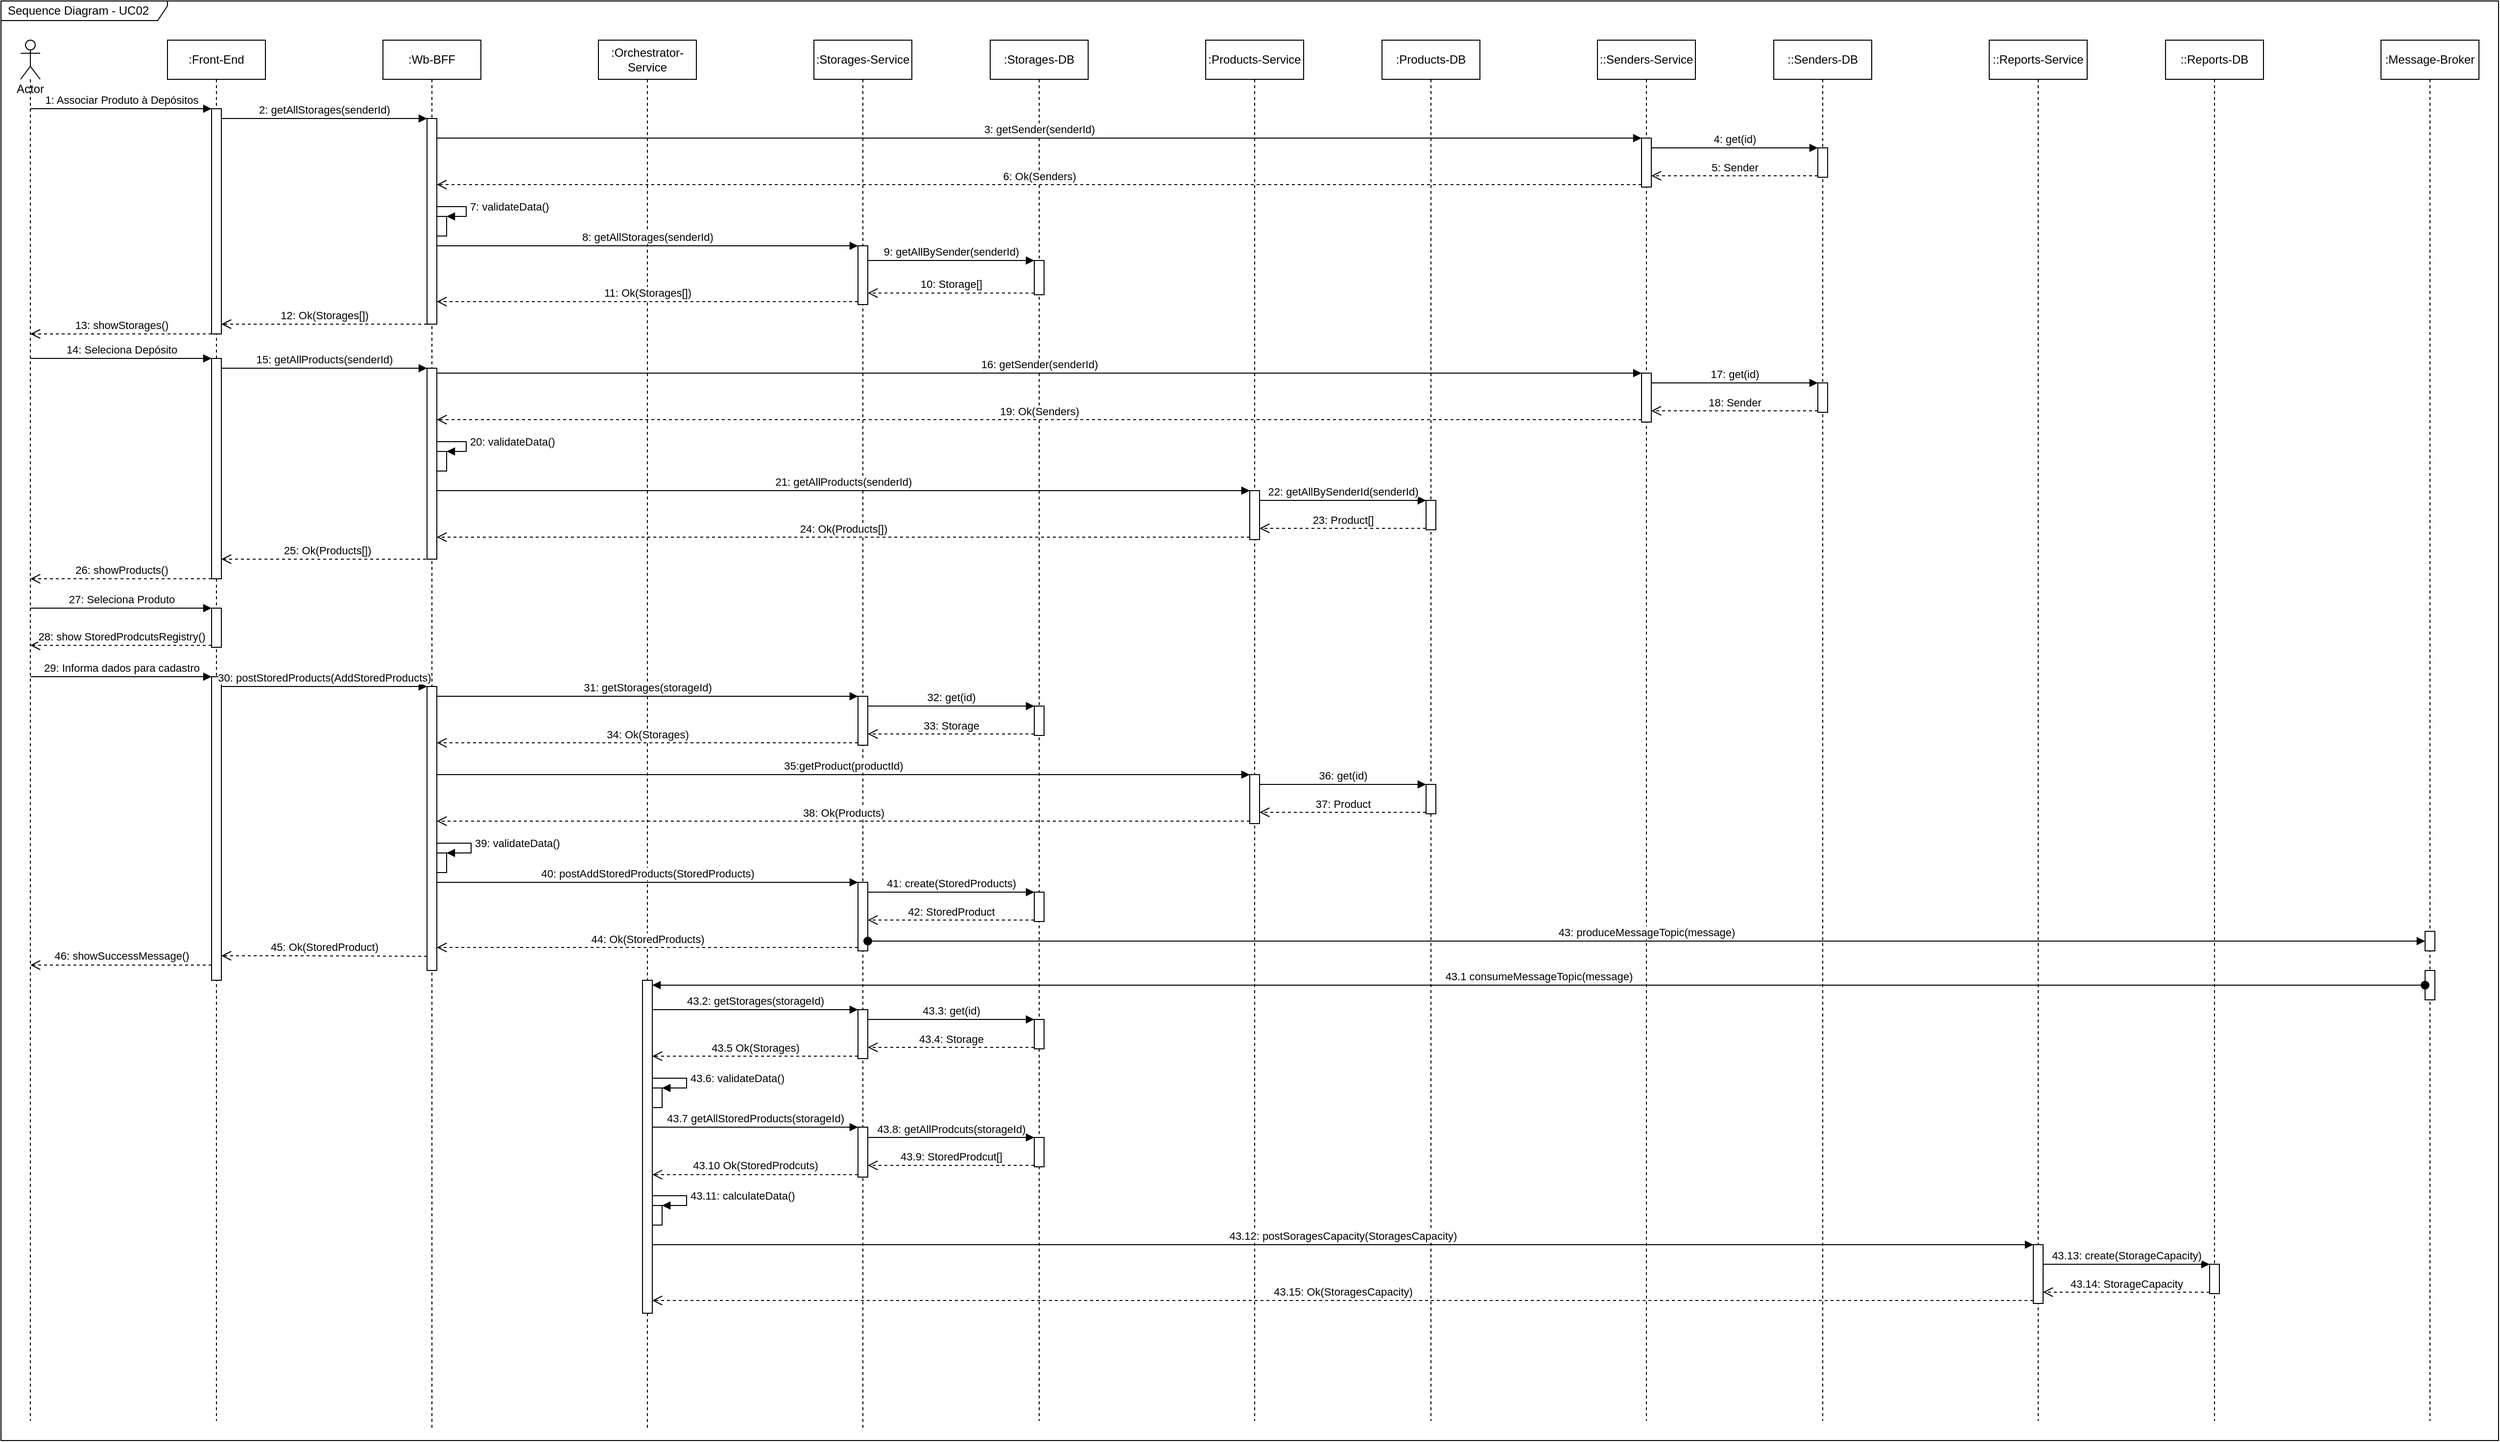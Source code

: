 <mxfile version="20.3.1" type="device"><diagram id="iDfnKRO2jhMT0rdx89vu" name="Página-1"><mxGraphModel dx="4260" dy="1797" grid="1" gridSize="10" guides="1" tooltips="1" connect="1" arrows="1" fold="1" page="1" pageScale="1" pageWidth="827" pageHeight="1169" math="0" shadow="0"><root><mxCell id="0"/><mxCell id="1" parent="0"/><mxCell id="whGoiBKKr8bRw4EiFz11-64" value="" style="group" vertex="1" connectable="0" parent="1"><mxGeometry x="30" width="2550" height="1470" as="geometry"/></mxCell><mxCell id="whGoiBKKr8bRw4EiFz11-63" value="Sequence Diagram - UC02" style="shape=umlFrame;whiteSpace=wrap;html=1;width=170;height=20;boundedLbl=1;verticalAlign=middle;align=left;spacingLeft=5;" vertex="1" parent="whGoiBKKr8bRw4EiFz11-64"><mxGeometry width="2550" height="1470" as="geometry"/></mxCell><mxCell id="Ocart5GuMonBPuhtLS_q-1" value="Actor" style="shape=umlLifeline;participant=umlActor;perimeter=lifelinePerimeter;whiteSpace=wrap;html=1;container=1;collapsible=0;recursiveResize=0;verticalAlign=top;spacingTop=36;outlineConnect=0;" parent="whGoiBKKr8bRw4EiFz11-64" vertex="1"><mxGeometry x="20" y="40" width="20" height="1410" as="geometry"/></mxCell><mxCell id="Ocart5GuMonBPuhtLS_q-2" value=":Front-End" style="shape=umlLifeline;perimeter=lifelinePerimeter;whiteSpace=wrap;html=1;container=1;collapsible=0;recursiveResize=0;outlineConnect=0;" parent="whGoiBKKr8bRw4EiFz11-64" vertex="1"><mxGeometry x="170" y="40" width="100" height="1410" as="geometry"/></mxCell><mxCell id="Phu9noX7aqFdony9GLVg-1" value="" style="html=1;points=[];perimeter=orthogonalPerimeter;" parent="Ocart5GuMonBPuhtLS_q-2" vertex="1"><mxGeometry x="45" y="70" width="10" height="230" as="geometry"/></mxCell><mxCell id="Phu9noX7aqFdony9GLVg-14" value="" style="html=1;points=[];perimeter=orthogonalPerimeter;" parent="Ocart5GuMonBPuhtLS_q-2" vertex="1"><mxGeometry x="45" y="325" width="10" height="225" as="geometry"/></mxCell><mxCell id="Phu9noX7aqFdony9GLVg-27" value="" style="html=1;points=[];perimeter=orthogonalPerimeter;" parent="Ocart5GuMonBPuhtLS_q-2" vertex="1"><mxGeometry x="45" y="580" width="10" height="40" as="geometry"/></mxCell><mxCell id="kVaAToz9wd3SPX90I8GN-29" value="" style="html=1;points=[];perimeter=orthogonalPerimeter;" parent="Ocart5GuMonBPuhtLS_q-2" vertex="1"><mxGeometry x="45" y="650" width="10" height="310" as="geometry"/></mxCell><mxCell id="Ocart5GuMonBPuhtLS_q-3" value=":Wb-BFF" style="shape=umlLifeline;perimeter=lifelinePerimeter;whiteSpace=wrap;html=1;container=1;collapsible=0;recursiveResize=0;outlineConnect=0;" parent="whGoiBKKr8bRw4EiFz11-64" vertex="1"><mxGeometry x="390" y="40" width="100" height="1420" as="geometry"/></mxCell><mxCell id="Phu9noX7aqFdony9GLVg-4" value="" style="html=1;points=[];perimeter=orthogonalPerimeter;" parent="Ocart5GuMonBPuhtLS_q-3" vertex="1"><mxGeometry x="45" y="80" width="10" height="210" as="geometry"/></mxCell><mxCell id="Phu9noX7aqFdony9GLVg-21" value="" style="html=1;points=[];perimeter=orthogonalPerimeter;" parent="Ocart5GuMonBPuhtLS_q-3" vertex="1"><mxGeometry x="45" y="335" width="10" height="195" as="geometry"/></mxCell><mxCell id="kVaAToz9wd3SPX90I8GN-2" value="" style="html=1;points=[];perimeter=orthogonalPerimeter;" parent="Ocart5GuMonBPuhtLS_q-3" vertex="1"><mxGeometry x="55" y="180" width="10" height="20" as="geometry"/></mxCell><mxCell id="kVaAToz9wd3SPX90I8GN-3" value="7: validateData()" style="edgeStyle=orthogonalEdgeStyle;html=1;align=left;spacingLeft=2;endArrow=block;rounded=0;entryX=1;entryY=0;" parent="Ocart5GuMonBPuhtLS_q-3" target="kVaAToz9wd3SPX90I8GN-2" edge="1"><mxGeometry relative="1" as="geometry"><mxPoint x="55" y="170" as="sourcePoint"/><Array as="points"><mxPoint x="85" y="170"/></Array></mxGeometry></mxCell><mxCell id="kVaAToz9wd3SPX90I8GN-16" value="" style="html=1;points=[];perimeter=orthogonalPerimeter;" parent="Ocart5GuMonBPuhtLS_q-3" vertex="1"><mxGeometry x="55" y="420" width="10" height="20" as="geometry"/></mxCell><mxCell id="kVaAToz9wd3SPX90I8GN-17" value="20: validateData()" style="edgeStyle=orthogonalEdgeStyle;html=1;align=left;spacingLeft=2;endArrow=block;rounded=0;entryX=1;entryY=0;" parent="Ocart5GuMonBPuhtLS_q-3" target="kVaAToz9wd3SPX90I8GN-16" edge="1"><mxGeometry relative="1" as="geometry"><mxPoint x="55" y="410" as="sourcePoint"/><Array as="points"><mxPoint x="85" y="410"/></Array></mxGeometry></mxCell><mxCell id="whGoiBKKr8bRw4EiFz11-1" value="" style="html=1;points=[];perimeter=orthogonalPerimeter;" vertex="1" parent="Ocart5GuMonBPuhtLS_q-3"><mxGeometry x="45" y="660" width="10" height="290" as="geometry"/></mxCell><mxCell id="whGoiBKKr8bRw4EiFz11-18" value="" style="html=1;points=[];perimeter=orthogonalPerimeter;" vertex="1" parent="Ocart5GuMonBPuhtLS_q-3"><mxGeometry x="55" y="830" width="10" height="20" as="geometry"/></mxCell><mxCell id="whGoiBKKr8bRw4EiFz11-19" value="39: validateData()" style="edgeStyle=orthogonalEdgeStyle;html=1;align=left;spacingLeft=2;endArrow=block;rounded=0;entryX=1;entryY=0;" edge="1" target="whGoiBKKr8bRw4EiFz11-18" parent="Ocart5GuMonBPuhtLS_q-3" source="whGoiBKKr8bRw4EiFz11-1"><mxGeometry relative="1" as="geometry"><mxPoint x="60" y="810" as="sourcePoint"/><Array as="points"><mxPoint x="90" y="820"/><mxPoint x="90" y="830"/></Array></mxGeometry></mxCell><mxCell id="Ocart5GuMonBPuhtLS_q-4" value=":Message-Broker" style="shape=umlLifeline;perimeter=lifelinePerimeter;whiteSpace=wrap;html=1;container=1;collapsible=0;recursiveResize=0;outlineConnect=0;" parent="whGoiBKKr8bRw4EiFz11-64" vertex="1"><mxGeometry x="2430" y="40" width="100" height="1410" as="geometry"/></mxCell><mxCell id="whGoiBKKr8bRw4EiFz11-26" value="" style="html=1;points=[];perimeter=orthogonalPerimeter;" vertex="1" parent="Ocart5GuMonBPuhtLS_q-4"><mxGeometry x="45" y="910" width="10" height="20" as="geometry"/></mxCell><mxCell id="whGoiBKKr8bRw4EiFz11-32" value="" style="html=1;points=[];perimeter=orthogonalPerimeter;" vertex="1" parent="Ocart5GuMonBPuhtLS_q-4"><mxGeometry x="45" y="950" width="10" height="30" as="geometry"/></mxCell><mxCell id="Ocart5GuMonBPuhtLS_q-5" value=":Orchestrator-Service" style="shape=umlLifeline;perimeter=lifelinePerimeter;whiteSpace=wrap;html=1;container=1;collapsible=0;recursiveResize=0;outlineConnect=0;" parent="whGoiBKKr8bRw4EiFz11-64" vertex="1"><mxGeometry x="610" y="40" width="100" height="1420" as="geometry"/></mxCell><mxCell id="whGoiBKKr8bRw4EiFz11-33" value="" style="html=1;points=[];perimeter=orthogonalPerimeter;" vertex="1" parent="Ocart5GuMonBPuhtLS_q-5"><mxGeometry x="45" y="960" width="10" height="340" as="geometry"/></mxCell><mxCell id="whGoiBKKr8bRw4EiFz11-49" value="" style="html=1;points=[];perimeter=orthogonalPerimeter;" vertex="1" parent="Ocart5GuMonBPuhtLS_q-5"><mxGeometry x="55" y="1070" width="10" height="20" as="geometry"/></mxCell><mxCell id="whGoiBKKr8bRw4EiFz11-50" value="43.6: validateData()" style="edgeStyle=orthogonalEdgeStyle;html=1;align=left;spacingLeft=2;endArrow=block;rounded=0;entryX=1;entryY=0;" edge="1" target="whGoiBKKr8bRw4EiFz11-49" parent="Ocart5GuMonBPuhtLS_q-5" source="whGoiBKKr8bRw4EiFz11-33"><mxGeometry relative="1" as="geometry"><mxPoint x="60" y="1080" as="sourcePoint"/><Array as="points"><mxPoint x="90" y="1060"/><mxPoint x="90" y="1070"/></Array></mxGeometry></mxCell><mxCell id="whGoiBKKr8bRw4EiFz11-52" value="" style="html=1;points=[];perimeter=orthogonalPerimeter;" vertex="1" parent="Ocart5GuMonBPuhtLS_q-5"><mxGeometry x="55" y="1190" width="10" height="20" as="geometry"/></mxCell><mxCell id="whGoiBKKr8bRw4EiFz11-53" value="43.11: calculateData()" style="edgeStyle=orthogonalEdgeStyle;html=1;align=left;spacingLeft=2;endArrow=block;rounded=0;entryX=1;entryY=0;" edge="1" target="whGoiBKKr8bRw4EiFz11-52" parent="Ocart5GuMonBPuhtLS_q-5" source="whGoiBKKr8bRw4EiFz11-33"><mxGeometry relative="1" as="geometry"><mxPoint x="60" y="1200" as="sourcePoint"/><Array as="points"><mxPoint x="90" y="1180"/><mxPoint x="90" y="1190"/></Array></mxGeometry></mxCell><mxCell id="Ocart5GuMonBPuhtLS_q-6" value=":Storages-Service" style="shape=umlLifeline;perimeter=lifelinePerimeter;whiteSpace=wrap;html=1;container=1;collapsible=0;recursiveResize=0;outlineConnect=0;" parent="whGoiBKKr8bRw4EiFz11-64" vertex="1"><mxGeometry x="830" y="40" width="100" height="1420" as="geometry"/></mxCell><mxCell id="kVaAToz9wd3SPX90I8GN-4" value="" style="html=1;points=[];perimeter=orthogonalPerimeter;" parent="Ocart5GuMonBPuhtLS_q-6" vertex="1"><mxGeometry x="45" y="210" width="10" height="60" as="geometry"/></mxCell><mxCell id="whGoiBKKr8bRw4EiFz11-7" value="" style="html=1;points=[];perimeter=orthogonalPerimeter;" vertex="1" parent="Ocart5GuMonBPuhtLS_q-6"><mxGeometry x="45" y="670" width="10" height="50" as="geometry"/></mxCell><mxCell id="whGoiBKKr8bRw4EiFz11-20" value="" style="html=1;points=[];perimeter=orthogonalPerimeter;" vertex="1" parent="Ocart5GuMonBPuhtLS_q-6"><mxGeometry x="45" y="860" width="10" height="70" as="geometry"/></mxCell><mxCell id="whGoiBKKr8bRw4EiFz11-36" value="" style="html=1;points=[];perimeter=orthogonalPerimeter;" vertex="1" parent="Ocart5GuMonBPuhtLS_q-6"><mxGeometry x="45" y="990" width="10" height="50" as="geometry"/></mxCell><mxCell id="whGoiBKKr8bRw4EiFz11-39" value="" style="html=1;points=[];perimeter=orthogonalPerimeter;" vertex="1" parent="Ocart5GuMonBPuhtLS_q-6"><mxGeometry x="45" y="1110" width="10" height="51" as="geometry"/></mxCell><mxCell id="Ocart5GuMonBPuhtLS_q-7" value=":Storages-DB" style="shape=umlLifeline;perimeter=lifelinePerimeter;whiteSpace=wrap;html=1;container=1;collapsible=0;recursiveResize=0;outlineConnect=0;" parent="whGoiBKKr8bRw4EiFz11-64" vertex="1"><mxGeometry x="1010" y="40" width="100" height="1410" as="geometry"/></mxCell><mxCell id="kVaAToz9wd3SPX90I8GN-8" value="" style="html=1;points=[];perimeter=orthogonalPerimeter;" parent="Ocart5GuMonBPuhtLS_q-7" vertex="1"><mxGeometry x="45" y="225" width="10" height="35" as="geometry"/></mxCell><mxCell id="whGoiBKKr8bRw4EiFz11-4" value="" style="html=1;points=[];perimeter=orthogonalPerimeter;" vertex="1" parent="Ocart5GuMonBPuhtLS_q-7"><mxGeometry x="45" y="680" width="10" height="30" as="geometry"/></mxCell><mxCell id="whGoiBKKr8bRw4EiFz11-23" value="" style="html=1;points=[];perimeter=orthogonalPerimeter;" vertex="1" parent="Ocart5GuMonBPuhtLS_q-7"><mxGeometry x="45" y="870" width="10" height="30" as="geometry"/></mxCell><mxCell id="whGoiBKKr8bRw4EiFz11-42" value="" style="html=1;points=[];perimeter=orthogonalPerimeter;" vertex="1" parent="Ocart5GuMonBPuhtLS_q-7"><mxGeometry x="45" y="1000" width="10" height="30" as="geometry"/></mxCell><mxCell id="whGoiBKKr8bRw4EiFz11-45" value="" style="html=1;points=[];perimeter=orthogonalPerimeter;" vertex="1" parent="Ocart5GuMonBPuhtLS_q-7"><mxGeometry x="45" y="1120.5" width="10" height="30" as="geometry"/></mxCell><mxCell id="Ocart5GuMonBPuhtLS_q-8" value=":Products-Service" style="shape=umlLifeline;perimeter=lifelinePerimeter;whiteSpace=wrap;html=1;container=1;collapsible=0;recursiveResize=0;outlineConnect=0;" parent="whGoiBKKr8bRw4EiFz11-64" vertex="1"><mxGeometry x="1230" y="40" width="100" height="1410" as="geometry"/></mxCell><mxCell id="kVaAToz9wd3SPX90I8GN-20" value="" style="html=1;points=[];perimeter=orthogonalPerimeter;" parent="Ocart5GuMonBPuhtLS_q-8" vertex="1"><mxGeometry x="45" y="460" width="10" height="50" as="geometry"/></mxCell><mxCell id="whGoiBKKr8bRw4EiFz11-11" value="" style="html=1;points=[];perimeter=orthogonalPerimeter;" vertex="1" parent="Ocart5GuMonBPuhtLS_q-8"><mxGeometry x="45" y="750" width="10" height="50" as="geometry"/></mxCell><mxCell id="Ocart5GuMonBPuhtLS_q-9" value=":Products-DB" style="shape=umlLifeline;perimeter=lifelinePerimeter;whiteSpace=wrap;html=1;container=1;collapsible=0;recursiveResize=0;outlineConnect=0;" parent="whGoiBKKr8bRw4EiFz11-64" vertex="1"><mxGeometry x="1410" y="40" width="100" height="1410" as="geometry"/></mxCell><mxCell id="kVaAToz9wd3SPX90I8GN-23" value="" style="html=1;points=[];perimeter=orthogonalPerimeter;" parent="Ocart5GuMonBPuhtLS_q-9" vertex="1"><mxGeometry x="45" y="470" width="10" height="30" as="geometry"/></mxCell><mxCell id="whGoiBKKr8bRw4EiFz11-15" value="" style="html=1;points=[];perimeter=orthogonalPerimeter;" vertex="1" parent="Ocart5GuMonBPuhtLS_q-9"><mxGeometry x="45" y="760" width="10" height="30" as="geometry"/></mxCell><mxCell id="Ocart5GuMonBPuhtLS_q-10" value="::Senders-Service" style="shape=umlLifeline;perimeter=lifelinePerimeter;whiteSpace=wrap;html=1;container=1;collapsible=0;recursiveResize=0;outlineConnect=0;" parent="whGoiBKKr8bRw4EiFz11-64" vertex="1"><mxGeometry x="1630" y="40" width="100" height="1410" as="geometry"/></mxCell><mxCell id="Phu9noX7aqFdony9GLVg-8" value="" style="html=1;points=[];perimeter=orthogonalPerimeter;" parent="Ocart5GuMonBPuhtLS_q-10" vertex="1"><mxGeometry x="45" y="100" width="10" height="50" as="geometry"/></mxCell><mxCell id="Phu9noX7aqFdony9GLVg-18" value="" style="html=1;points=[];perimeter=orthogonalPerimeter;" parent="Ocart5GuMonBPuhtLS_q-10" vertex="1"><mxGeometry x="45" y="340" width="10" height="50" as="geometry"/></mxCell><mxCell id="Ocart5GuMonBPuhtLS_q-11" value="::Senders-DB" style="shape=umlLifeline;perimeter=lifelinePerimeter;whiteSpace=wrap;html=1;container=1;collapsible=0;recursiveResize=0;outlineConnect=0;" parent="whGoiBKKr8bRw4EiFz11-64" vertex="1"><mxGeometry x="1810" y="40" width="100" height="1410" as="geometry"/></mxCell><mxCell id="Phu9noX7aqFdony9GLVg-11" value="" style="html=1;points=[];perimeter=orthogonalPerimeter;" parent="Ocart5GuMonBPuhtLS_q-11" vertex="1"><mxGeometry x="45" y="110" width="10" height="30" as="geometry"/></mxCell><mxCell id="Phu9noX7aqFdony9GLVg-24" value="" style="html=1;points=[];perimeter=orthogonalPerimeter;" parent="Ocart5GuMonBPuhtLS_q-11" vertex="1"><mxGeometry x="45" y="350" width="10" height="30" as="geometry"/></mxCell><mxCell id="Ocart5GuMonBPuhtLS_q-12" value="::Reports-Service" style="shape=umlLifeline;perimeter=lifelinePerimeter;whiteSpace=wrap;html=1;container=1;collapsible=0;recursiveResize=0;outlineConnect=0;" parent="whGoiBKKr8bRw4EiFz11-64" vertex="1"><mxGeometry x="2030" y="40" width="100" height="1410" as="geometry"/></mxCell><mxCell id="whGoiBKKr8bRw4EiFz11-54" value="" style="html=1;points=[];perimeter=orthogonalPerimeter;" vertex="1" parent="Ocart5GuMonBPuhtLS_q-12"><mxGeometry x="45" y="1230" width="10" height="60" as="geometry"/></mxCell><mxCell id="Ocart5GuMonBPuhtLS_q-13" value="::Reports-DB" style="shape=umlLifeline;perimeter=lifelinePerimeter;whiteSpace=wrap;html=1;container=1;collapsible=0;recursiveResize=0;outlineConnect=0;" parent="whGoiBKKr8bRw4EiFz11-64" vertex="1"><mxGeometry x="2210" y="40" width="100" height="1410" as="geometry"/></mxCell><mxCell id="whGoiBKKr8bRw4EiFz11-58" value="" style="html=1;points=[];perimeter=orthogonalPerimeter;" vertex="1" parent="Ocart5GuMonBPuhtLS_q-13"><mxGeometry x="45" y="1250" width="10" height="30" as="geometry"/></mxCell><mxCell id="Phu9noX7aqFdony9GLVg-3" value="13: showStorages()" style="html=1;verticalAlign=bottom;endArrow=open;dashed=1;endSize=8;rounded=0;" parent="whGoiBKKr8bRw4EiFz11-64" source="Phu9noX7aqFdony9GLVg-1" target="Ocart5GuMonBPuhtLS_q-1" edge="1"><mxGeometry relative="1" as="geometry"><mxPoint x="145" y="176" as="targetPoint"/><Array as="points"><mxPoint x="120" y="340"/></Array></mxGeometry></mxCell><mxCell id="Phu9noX7aqFdony9GLVg-2" value="1: Associar Produto à Depósitos" style="html=1;verticalAlign=bottom;endArrow=block;entryX=0;entryY=0;rounded=0;" parent="whGoiBKKr8bRw4EiFz11-64" source="Ocart5GuMonBPuhtLS_q-1" target="Phu9noX7aqFdony9GLVg-1" edge="1"><mxGeometry relative="1" as="geometry"><mxPoint x="145" y="100" as="sourcePoint"/></mxGeometry></mxCell><mxCell id="Phu9noX7aqFdony9GLVg-5" value="2: getAllStorages(senderId)" style="html=1;verticalAlign=bottom;endArrow=block;entryX=0;entryY=0;rounded=0;" parent="whGoiBKKr8bRw4EiFz11-64" source="Phu9noX7aqFdony9GLVg-1" target="Phu9noX7aqFdony9GLVg-4" edge="1"><mxGeometry relative="1" as="geometry"><mxPoint x="365" y="120" as="sourcePoint"/></mxGeometry></mxCell><mxCell id="Phu9noX7aqFdony9GLVg-9" value="3: getSender(senderId)" style="html=1;verticalAlign=bottom;endArrow=block;entryX=0;entryY=0;rounded=0;" parent="whGoiBKKr8bRw4EiFz11-64" source="Phu9noX7aqFdony9GLVg-4" target="Phu9noX7aqFdony9GLVg-8" edge="1"><mxGeometry relative="1" as="geometry"><mxPoint x="805" y="130" as="sourcePoint"/></mxGeometry></mxCell><mxCell id="Phu9noX7aqFdony9GLVg-12" value="4: get(id)" style="html=1;verticalAlign=bottom;endArrow=block;entryX=0;entryY=0;rounded=0;" parent="whGoiBKKr8bRw4EiFz11-64" source="Phu9noX7aqFdony9GLVg-8" target="Phu9noX7aqFdony9GLVg-11" edge="1"><mxGeometry relative="1" as="geometry"><mxPoint x="985" y="140" as="sourcePoint"/></mxGeometry></mxCell><mxCell id="Phu9noX7aqFdony9GLVg-13" value="5: Sender" style="html=1;verticalAlign=bottom;endArrow=open;dashed=1;endSize=8;exitX=0;exitY=0.95;rounded=0;" parent="whGoiBKKr8bRw4EiFz11-64" source="Phu9noX7aqFdony9GLVg-11" target="Phu9noX7aqFdony9GLVg-8" edge="1"><mxGeometry relative="1" as="geometry"><mxPoint x="985" y="216" as="targetPoint"/></mxGeometry></mxCell><mxCell id="Phu9noX7aqFdony9GLVg-10" value="6: Ok(Senders)" style="html=1;verticalAlign=bottom;endArrow=open;dashed=1;endSize=8;exitX=0;exitY=0.95;rounded=0;" parent="whGoiBKKr8bRw4EiFz11-64" source="Phu9noX7aqFdony9GLVg-8" target="Phu9noX7aqFdony9GLVg-4" edge="1"><mxGeometry relative="1" as="geometry"><mxPoint x="805" y="206" as="targetPoint"/></mxGeometry></mxCell><mxCell id="Phu9noX7aqFdony9GLVg-15" value="14: Seleciona Depósito" style="html=1;verticalAlign=bottom;endArrow=block;entryX=0;entryY=0;rounded=0;" parent="whGoiBKKr8bRw4EiFz11-64" source="Ocart5GuMonBPuhtLS_q-1" target="Phu9noX7aqFdony9GLVg-14" edge="1"><mxGeometry relative="1" as="geometry"><mxPoint x="145" y="220" as="sourcePoint"/></mxGeometry></mxCell><mxCell id="Phu9noX7aqFdony9GLVg-16" value="26: showProducts()" style="html=1;verticalAlign=bottom;endArrow=open;dashed=1;endSize=8;rounded=0;" parent="whGoiBKKr8bRw4EiFz11-64" source="Phu9noX7aqFdony9GLVg-14" target="Ocart5GuMonBPuhtLS_q-1" edge="1"><mxGeometry relative="1" as="geometry"><mxPoint x="145" y="296" as="targetPoint"/><Array as="points"><mxPoint x="160" y="590"/></Array></mxGeometry></mxCell><mxCell id="Phu9noX7aqFdony9GLVg-19" value="16: getSender(senderId)" style="html=1;verticalAlign=bottom;endArrow=block;entryX=0;entryY=0;rounded=0;" parent="whGoiBKKr8bRw4EiFz11-64" source="Phu9noX7aqFdony9GLVg-21" target="Phu9noX7aqFdony9GLVg-18" edge="1"><mxGeometry relative="1" as="geometry"><mxPoint x="510" y="110" as="sourcePoint"/></mxGeometry></mxCell><mxCell id="Phu9noX7aqFdony9GLVg-20" value="19: Ok(Senders)" style="html=1;verticalAlign=bottom;endArrow=open;dashed=1;endSize=8;exitX=0;exitY=0.95;rounded=0;" parent="whGoiBKKr8bRw4EiFz11-64" source="Phu9noX7aqFdony9GLVg-18" target="Phu9noX7aqFdony9GLVg-21" edge="1"><mxGeometry relative="1" as="geometry"><mxPoint x="460" y="288" as="targetPoint"/></mxGeometry></mxCell><mxCell id="Phu9noX7aqFdony9GLVg-22" value="15: getAllProducts(senderId)" style="html=1;verticalAlign=bottom;endArrow=block;entryX=0;entryY=0;rounded=0;" parent="whGoiBKKr8bRw4EiFz11-64" source="Phu9noX7aqFdony9GLVg-14" target="Phu9noX7aqFdony9GLVg-21" edge="1"><mxGeometry relative="1" as="geometry"><mxPoint x="365" y="225" as="sourcePoint"/></mxGeometry></mxCell><mxCell id="Phu9noX7aqFdony9GLVg-25" value="17: get(id)" style="html=1;verticalAlign=bottom;endArrow=block;entryX=0;entryY=0;rounded=0;" parent="whGoiBKKr8bRw4EiFz11-64" source="Phu9noX7aqFdony9GLVg-18" target="Phu9noX7aqFdony9GLVg-24" edge="1"><mxGeometry relative="1" as="geometry"><mxPoint x="1385" y="250" as="sourcePoint"/></mxGeometry></mxCell><mxCell id="Phu9noX7aqFdony9GLVg-26" value="18: Sender" style="html=1;verticalAlign=bottom;endArrow=open;dashed=1;endSize=8;exitX=0;exitY=0.95;rounded=0;" parent="whGoiBKKr8bRw4EiFz11-64" source="Phu9noX7aqFdony9GLVg-24" target="Phu9noX7aqFdony9GLVg-18" edge="1"><mxGeometry relative="1" as="geometry"><mxPoint x="1385" y="326" as="targetPoint"/></mxGeometry></mxCell><mxCell id="Phu9noX7aqFdony9GLVg-23" value="25: Ok(Products[])" style="html=1;verticalAlign=bottom;endArrow=open;dashed=1;endSize=8;rounded=0;" parent="whGoiBKKr8bRw4EiFz11-64" target="Phu9noX7aqFdony9GLVg-14" edge="1"><mxGeometry relative="1" as="geometry"><mxPoint x="365" y="301" as="targetPoint"/><mxPoint x="440" y="570" as="sourcePoint"/><Array as="points"><mxPoint x="360" y="570"/></Array></mxGeometry></mxCell><mxCell id="Phu9noX7aqFdony9GLVg-29" value="28: show StoredProdcutsRegistry()" style="html=1;verticalAlign=bottom;endArrow=open;dashed=1;endSize=8;exitX=0;exitY=0.95;rounded=0;" parent="whGoiBKKr8bRw4EiFz11-64" source="Phu9noX7aqFdony9GLVg-27" target="Ocart5GuMonBPuhtLS_q-1" edge="1"><mxGeometry relative="1" as="geometry"><mxPoint x="145" y="406" as="targetPoint"/></mxGeometry></mxCell><mxCell id="Phu9noX7aqFdony9GLVg-28" value="27: Seleciona Produto" style="html=1;verticalAlign=bottom;endArrow=block;entryX=0;entryY=0;rounded=0;" parent="whGoiBKKr8bRw4EiFz11-64" source="Ocart5GuMonBPuhtLS_q-1" target="Phu9noX7aqFdony9GLVg-27" edge="1"><mxGeometry relative="1" as="geometry"><mxPoint x="145" y="330" as="sourcePoint"/></mxGeometry></mxCell><mxCell id="kVaAToz9wd3SPX90I8GN-5" value="8: getAllStorages(senderId)" style="html=1;verticalAlign=bottom;endArrow=block;entryX=0;entryY=0;rounded=0;" parent="whGoiBKKr8bRw4EiFz11-64" target="kVaAToz9wd3SPX90I8GN-4" edge="1"><mxGeometry relative="1" as="geometry"><mxPoint x="445" y="250.0" as="sourcePoint"/></mxGeometry></mxCell><mxCell id="kVaAToz9wd3SPX90I8GN-6" value="11: Ok(Storages[])" style="html=1;verticalAlign=bottom;endArrow=open;dashed=1;endSize=8;exitX=0;exitY=0.95;rounded=0;" parent="whGoiBKKr8bRw4EiFz11-64" source="kVaAToz9wd3SPX90I8GN-4" target="Phu9noX7aqFdony9GLVg-4" edge="1"><mxGeometry relative="1" as="geometry"><mxPoint x="805" y="326" as="targetPoint"/></mxGeometry></mxCell><mxCell id="kVaAToz9wd3SPX90I8GN-9" value="9: getAllBySender(senderId)" style="html=1;verticalAlign=bottom;endArrow=block;entryX=0;entryY=0;rounded=0;" parent="whGoiBKKr8bRw4EiFz11-64" source="kVaAToz9wd3SPX90I8GN-4" target="kVaAToz9wd3SPX90I8GN-8" edge="1"><mxGeometry relative="1" as="geometry"><mxPoint x="985" y="265" as="sourcePoint"/></mxGeometry></mxCell><mxCell id="kVaAToz9wd3SPX90I8GN-10" value="10: Storage[]" style="html=1;verticalAlign=bottom;endArrow=open;dashed=1;endSize=8;exitX=0;exitY=0.95;rounded=0;" parent="whGoiBKKr8bRw4EiFz11-64" source="kVaAToz9wd3SPX90I8GN-8" target="kVaAToz9wd3SPX90I8GN-4" edge="1"><mxGeometry relative="1" as="geometry"><mxPoint x="985" y="341" as="targetPoint"/></mxGeometry></mxCell><mxCell id="kVaAToz9wd3SPX90I8GN-12" value="12: Ok(Storages[])" style="html=1;verticalAlign=bottom;endArrow=open;dashed=1;endSize=8;rounded=0;" parent="whGoiBKKr8bRw4EiFz11-64" source="Phu9noX7aqFdony9GLVg-4" target="Phu9noX7aqFdony9GLVg-1" edge="1"><mxGeometry relative="1" as="geometry"><mxPoint x="230" y="330" as="targetPoint"/><mxPoint x="885" y="317" as="sourcePoint"/><Array as="points"><mxPoint x="270" y="330"/></Array></mxGeometry></mxCell><mxCell id="kVaAToz9wd3SPX90I8GN-21" value="21: getAllProducts(senderId)" style="html=1;verticalAlign=bottom;endArrow=block;entryX=0;entryY=0;rounded=0;" parent="whGoiBKKr8bRw4EiFz11-64" source="Phu9noX7aqFdony9GLVg-21" target="kVaAToz9wd3SPX90I8GN-20" edge="1"><mxGeometry relative="1" as="geometry"><mxPoint x="460" y="505" as="sourcePoint"/></mxGeometry></mxCell><mxCell id="kVaAToz9wd3SPX90I8GN-22" value="24: Ok(Products[])" style="html=1;verticalAlign=bottom;endArrow=open;dashed=1;endSize=8;exitX=0;exitY=0.95;rounded=0;" parent="whGoiBKKr8bRw4EiFz11-64" source="kVaAToz9wd3SPX90I8GN-20" target="Phu9noX7aqFdony9GLVg-21" edge="1"><mxGeometry relative="1" as="geometry"><mxPoint x="1205" y="581" as="targetPoint"/></mxGeometry></mxCell><mxCell id="kVaAToz9wd3SPX90I8GN-24" value="22: getAllBySenderId(senderId)" style="html=1;verticalAlign=bottom;endArrow=block;entryX=0;entryY=0;rounded=0;" parent="whGoiBKKr8bRw4EiFz11-64" source="kVaAToz9wd3SPX90I8GN-20" target="kVaAToz9wd3SPX90I8GN-23" edge="1"><mxGeometry relative="1" as="geometry"><mxPoint x="1385" y="510" as="sourcePoint"/></mxGeometry></mxCell><mxCell id="kVaAToz9wd3SPX90I8GN-25" value="23: Product[]" style="html=1;verticalAlign=bottom;endArrow=open;dashed=1;endSize=8;exitX=0;exitY=0.95;rounded=0;" parent="whGoiBKKr8bRw4EiFz11-64" source="kVaAToz9wd3SPX90I8GN-23" target="kVaAToz9wd3SPX90I8GN-20" edge="1"><mxGeometry relative="1" as="geometry"><mxPoint x="1385" y="586" as="targetPoint"/></mxGeometry></mxCell><mxCell id="kVaAToz9wd3SPX90I8GN-30" value="29: Informa dados para cadastro" style="html=1;verticalAlign=bottom;endArrow=block;entryX=0;entryY=0;rounded=0;" parent="whGoiBKKr8bRw4EiFz11-64" source="Ocart5GuMonBPuhtLS_q-1" target="kVaAToz9wd3SPX90I8GN-29" edge="1"><mxGeometry relative="1" as="geometry"><mxPoint x="365" y="680" as="sourcePoint"/></mxGeometry></mxCell><mxCell id="kVaAToz9wd3SPX90I8GN-31" value="46: showSuccessMessage()" style="html=1;verticalAlign=bottom;endArrow=open;dashed=1;endSize=8;exitX=0;exitY=0.95;rounded=0;" parent="whGoiBKKr8bRw4EiFz11-64" source="kVaAToz9wd3SPX90I8GN-29" target="Ocart5GuMonBPuhtLS_q-1" edge="1"><mxGeometry relative="1" as="geometry"><mxPoint x="365" y="756" as="targetPoint"/></mxGeometry></mxCell><mxCell id="whGoiBKKr8bRw4EiFz11-2" value="30: postStoredProducts(AddStoredProducts)" style="html=1;verticalAlign=bottom;endArrow=block;entryX=0;entryY=0;rounded=0;" edge="1" target="whGoiBKKr8bRw4EiFz11-1" parent="whGoiBKKr8bRw4EiFz11-64" source="kVaAToz9wd3SPX90I8GN-29"><mxGeometry relative="1" as="geometry"><mxPoint x="365" y="700" as="sourcePoint"/></mxGeometry></mxCell><mxCell id="whGoiBKKr8bRw4EiFz11-3" value="45: Ok(StoredProduct)" style="html=1;verticalAlign=bottom;endArrow=open;dashed=1;endSize=8;exitX=0;exitY=0.95;rounded=0;" edge="1" source="whGoiBKKr8bRw4EiFz11-1" parent="whGoiBKKr8bRw4EiFz11-64" target="kVaAToz9wd3SPX90I8GN-29"><mxGeometry relative="1" as="geometry"><mxPoint x="365" y="776" as="targetPoint"/><Array as="points"><mxPoint x="310" y="975"/></Array></mxGeometry></mxCell><mxCell id="whGoiBKKr8bRw4EiFz11-5" value="32: get(id)" style="html=1;verticalAlign=bottom;endArrow=block;entryX=0;entryY=0;rounded=0;" edge="1" target="whGoiBKKr8bRw4EiFz11-4" parent="whGoiBKKr8bRw4EiFz11-64" source="whGoiBKKr8bRw4EiFz11-7"><mxGeometry relative="1" as="geometry"><mxPoint x="860" y="510" as="sourcePoint"/></mxGeometry></mxCell><mxCell id="whGoiBKKr8bRw4EiFz11-6" value="33: Storage" style="html=1;verticalAlign=bottom;endArrow=open;dashed=1;endSize=8;exitX=0;exitY=0.95;rounded=0;" edge="1" source="whGoiBKKr8bRw4EiFz11-4" parent="whGoiBKKr8bRw4EiFz11-64" target="whGoiBKKr8bRw4EiFz11-7"><mxGeometry relative="1" as="geometry"><mxPoint x="860" y="586" as="targetPoint"/></mxGeometry></mxCell><mxCell id="whGoiBKKr8bRw4EiFz11-8" value="31: getStorages(storageId)" style="html=1;verticalAlign=bottom;endArrow=block;entryX=0;entryY=0;rounded=0;" edge="1" target="whGoiBKKr8bRw4EiFz11-7" parent="whGoiBKKr8bRw4EiFz11-64" source="whGoiBKKr8bRw4EiFz11-1"><mxGeometry relative="1" as="geometry"><mxPoint x="500" y="710" as="sourcePoint"/></mxGeometry></mxCell><mxCell id="whGoiBKKr8bRw4EiFz11-9" value="34: Ok(Storages)" style="html=1;verticalAlign=bottom;endArrow=open;dashed=1;endSize=8;exitX=0;exitY=0.95;rounded=0;" edge="1" source="whGoiBKKr8bRw4EiFz11-7" parent="whGoiBKKr8bRw4EiFz11-64" target="whGoiBKKr8bRw4EiFz11-1"><mxGeometry relative="1" as="geometry"><mxPoint x="460" y="767" as="targetPoint"/></mxGeometry></mxCell><mxCell id="whGoiBKKr8bRw4EiFz11-12" value="35:getProduct(productId)" style="html=1;verticalAlign=bottom;endArrow=block;entryX=0;entryY=0;rounded=0;" edge="1" target="whGoiBKKr8bRw4EiFz11-11" parent="whGoiBKKr8bRw4EiFz11-64" source="whGoiBKKr8bRw4EiFz11-1"><mxGeometry relative="1" as="geometry"><mxPoint x="1205" y="775" as="sourcePoint"/></mxGeometry></mxCell><mxCell id="whGoiBKKr8bRw4EiFz11-13" value="38: Ok(Products)" style="html=1;verticalAlign=bottom;endArrow=open;dashed=1;endSize=8;exitX=0;exitY=0.95;rounded=0;" edge="1" source="whGoiBKKr8bRw4EiFz11-11" parent="whGoiBKKr8bRw4EiFz11-64" target="whGoiBKKr8bRw4EiFz11-1"><mxGeometry relative="1" as="geometry"><mxPoint x="490" y="847" as="targetPoint"/></mxGeometry></mxCell><mxCell id="whGoiBKKr8bRw4EiFz11-16" value="36: get(id)" style="html=1;verticalAlign=bottom;endArrow=block;entryX=0;entryY=0;rounded=0;" edge="1" target="whGoiBKKr8bRw4EiFz11-15" parent="whGoiBKKr8bRw4EiFz11-64" source="whGoiBKKr8bRw4EiFz11-11"><mxGeometry relative="1" as="geometry"><mxPoint x="1385" y="790" as="sourcePoint"/></mxGeometry></mxCell><mxCell id="whGoiBKKr8bRw4EiFz11-17" value="37: Product" style="html=1;verticalAlign=bottom;endArrow=open;dashed=1;endSize=8;exitX=0;exitY=0.95;rounded=0;" edge="1" source="whGoiBKKr8bRw4EiFz11-15" parent="whGoiBKKr8bRw4EiFz11-64" target="whGoiBKKr8bRw4EiFz11-11"><mxGeometry relative="1" as="geometry"><mxPoint x="1385" y="866" as="targetPoint"/></mxGeometry></mxCell><mxCell id="whGoiBKKr8bRw4EiFz11-24" value="41: create(StoredProducts)" style="html=1;verticalAlign=bottom;endArrow=block;entryX=0;entryY=0;rounded=0;" edge="1" target="whGoiBKKr8bRw4EiFz11-23" parent="whGoiBKKr8bRw4EiFz11-64" source="whGoiBKKr8bRw4EiFz11-20"><mxGeometry relative="1" as="geometry"><mxPoint x="984" y="910" as="sourcePoint"/></mxGeometry></mxCell><mxCell id="whGoiBKKr8bRw4EiFz11-25" value="42: StoredProduct" style="html=1;verticalAlign=bottom;endArrow=open;dashed=1;endSize=8;exitX=0;exitY=0.95;rounded=0;" edge="1" source="whGoiBKKr8bRw4EiFz11-23" parent="whGoiBKKr8bRw4EiFz11-64" target="whGoiBKKr8bRw4EiFz11-20"><mxGeometry relative="1" as="geometry"><mxPoint x="984" y="986" as="targetPoint"/></mxGeometry></mxCell><mxCell id="whGoiBKKr8bRw4EiFz11-21" value="40: postAddStoredProducts(StoredProducts)" style="html=1;verticalAlign=bottom;endArrow=block;entryX=0;entryY=0;rounded=0;" edge="1" target="whGoiBKKr8bRw4EiFz11-20" parent="whGoiBKKr8bRw4EiFz11-64" source="whGoiBKKr8bRw4EiFz11-1"><mxGeometry relative="1" as="geometry"><mxPoint x="510" y="900" as="sourcePoint"/></mxGeometry></mxCell><mxCell id="whGoiBKKr8bRw4EiFz11-22" value="44: Ok(StoredProducts)" style="html=1;verticalAlign=bottom;endArrow=open;dashed=1;endSize=8;exitX=0;exitY=0.95;rounded=0;" edge="1" source="whGoiBKKr8bRw4EiFz11-20" parent="whGoiBKKr8bRw4EiFz11-64" target="whGoiBKKr8bRw4EiFz11-1"><mxGeometry relative="1" as="geometry"><mxPoint x="804" y="966" as="targetPoint"/></mxGeometry></mxCell><mxCell id="whGoiBKKr8bRw4EiFz11-27" value="43: produceMessageTopic(message)" style="html=1;verticalAlign=bottom;startArrow=oval;endArrow=block;startSize=8;rounded=0;" edge="1" target="whGoiBKKr8bRw4EiFz11-26" parent="whGoiBKKr8bRw4EiFz11-64" source="whGoiBKKr8bRw4EiFz11-20"><mxGeometry relative="1" as="geometry"><mxPoint x="2415" y="950" as="sourcePoint"/><Array as="points"><mxPoint x="1690" y="960"/></Array></mxGeometry></mxCell><mxCell id="whGoiBKKr8bRw4EiFz11-34" value="43.1 consumeMessageTopic(message)" style="html=1;verticalAlign=bottom;startArrow=oval;startFill=1;endArrow=block;startSize=8;rounded=0;" edge="1" parent="whGoiBKKr8bRw4EiFz11-64" source="whGoiBKKr8bRw4EiFz11-32" target="whGoiBKKr8bRw4EiFz11-33"><mxGeometry width="60" relative="1" as="geometry"><mxPoint x="2360" y="1020" as="sourcePoint"/><mxPoint x="2420" y="1020" as="targetPoint"/></mxGeometry></mxCell><mxCell id="whGoiBKKr8bRw4EiFz11-37" value="43.2: getStorages(storageId)" style="html=1;verticalAlign=bottom;endArrow=block;entryX=0;entryY=0;rounded=0;" edge="1" target="whGoiBKKr8bRw4EiFz11-36" parent="whGoiBKKr8bRw4EiFz11-64" source="whGoiBKKr8bRw4EiFz11-33"><mxGeometry relative="1" as="geometry"><mxPoint x="804" y="1040" as="sourcePoint"/><Array as="points"><mxPoint x="770" y="1030"/></Array></mxGeometry></mxCell><mxCell id="whGoiBKKr8bRw4EiFz11-38" value="43.5 Ok(Storages)" style="html=1;verticalAlign=bottom;endArrow=open;dashed=1;endSize=8;exitX=0;exitY=0.95;rounded=0;" edge="1" source="whGoiBKKr8bRw4EiFz11-36" parent="whGoiBKKr8bRw4EiFz11-64" target="whGoiBKKr8bRw4EiFz11-33"><mxGeometry relative="1" as="geometry"><mxPoint x="804" y="1116" as="targetPoint"/></mxGeometry></mxCell><mxCell id="whGoiBKKr8bRw4EiFz11-40" value="43.7 getAllStoredProducts(storageId)" style="html=1;verticalAlign=bottom;endArrow=block;entryX=0;entryY=0;rounded=0;" edge="1" target="whGoiBKKr8bRw4EiFz11-39" parent="whGoiBKKr8bRw4EiFz11-64" source="whGoiBKKr8bRw4EiFz11-33"><mxGeometry relative="1" as="geometry"><mxPoint x="680" y="1150" as="sourcePoint"/><Array as="points"><mxPoint x="810" y="1150"/></Array></mxGeometry></mxCell><mxCell id="whGoiBKKr8bRw4EiFz11-41" value="43.10 Ok(StoredProdcuts)" style="html=1;verticalAlign=bottom;endArrow=open;dashed=1;endSize=8;exitX=0;exitY=0.95;rounded=0;" edge="1" source="whGoiBKKr8bRw4EiFz11-39" parent="whGoiBKKr8bRw4EiFz11-64" target="whGoiBKKr8bRw4EiFz11-33"><mxGeometry relative="1" as="geometry"><mxPoint x="804" y="1165" as="targetPoint"/></mxGeometry></mxCell><mxCell id="whGoiBKKr8bRw4EiFz11-43" value="43.3: get(id)" style="html=1;verticalAlign=bottom;endArrow=block;entryX=0;entryY=0;rounded=0;" edge="1" target="whGoiBKKr8bRw4EiFz11-42" parent="whGoiBKKr8bRw4EiFz11-64" source="whGoiBKKr8bRw4EiFz11-36"><mxGeometry relative="1" as="geometry"><mxPoint x="985" y="1050" as="sourcePoint"/></mxGeometry></mxCell><mxCell id="whGoiBKKr8bRw4EiFz11-44" value="43.4: Storage" style="html=1;verticalAlign=bottom;endArrow=open;dashed=1;endSize=8;exitX=0;exitY=0.95;rounded=0;" edge="1" source="whGoiBKKr8bRw4EiFz11-42" parent="whGoiBKKr8bRw4EiFz11-64" target="whGoiBKKr8bRw4EiFz11-36"><mxGeometry relative="1" as="geometry"><mxPoint x="985" y="1126" as="targetPoint"/></mxGeometry></mxCell><mxCell id="whGoiBKKr8bRw4EiFz11-46" value="43.8: getAllProdcuts(storageId)" style="html=1;verticalAlign=bottom;endArrow=block;entryX=0;entryY=0;rounded=0;" edge="1" target="whGoiBKKr8bRw4EiFz11-45" parent="whGoiBKKr8bRw4EiFz11-64" source="whGoiBKKr8bRw4EiFz11-39"><mxGeometry relative="1" as="geometry"><mxPoint x="984" y="1120" as="sourcePoint"/></mxGeometry></mxCell><mxCell id="whGoiBKKr8bRw4EiFz11-47" value="43.9: StoredProdcut[]" style="html=1;verticalAlign=bottom;endArrow=open;dashed=1;endSize=8;exitX=0;exitY=0.95;rounded=0;" edge="1" source="whGoiBKKr8bRw4EiFz11-45" parent="whGoiBKKr8bRw4EiFz11-64" target="whGoiBKKr8bRw4EiFz11-39"><mxGeometry relative="1" as="geometry"><mxPoint x="984" y="1196" as="targetPoint"/></mxGeometry></mxCell><mxCell id="whGoiBKKr8bRw4EiFz11-55" value="43.12: postSoragesCapacity(StoragesCapacity)" style="html=1;verticalAlign=bottom;endArrow=block;entryX=0;entryY=0;rounded=0;" edge="1" target="whGoiBKKr8bRw4EiFz11-54" parent="whGoiBKKr8bRw4EiFz11-64" source="whGoiBKKr8bRw4EiFz11-33"><mxGeometry relative="1" as="geometry"><mxPoint x="2005" y="1300" as="sourcePoint"/></mxGeometry></mxCell><mxCell id="whGoiBKKr8bRw4EiFz11-56" value="43.15: Ok(StoragesCapacity)" style="html=1;verticalAlign=bottom;endArrow=open;dashed=1;endSize=8;exitX=0;exitY=0.95;rounded=0;" edge="1" source="whGoiBKKr8bRw4EiFz11-54" parent="whGoiBKKr8bRw4EiFz11-64" target="whGoiBKKr8bRw4EiFz11-33"><mxGeometry relative="1" as="geometry"><mxPoint x="720" y="1340" as="targetPoint"/></mxGeometry></mxCell><mxCell id="whGoiBKKr8bRw4EiFz11-59" value="43.13: create(StorageCapacity)" style="html=1;verticalAlign=bottom;endArrow=block;entryX=0;entryY=0;rounded=0;" edge="1" target="whGoiBKKr8bRw4EiFz11-58" parent="whGoiBKKr8bRw4EiFz11-64" source="whGoiBKKr8bRw4EiFz11-54"><mxGeometry relative="1" as="geometry"><mxPoint x="2185" y="1290" as="sourcePoint"/></mxGeometry></mxCell><mxCell id="whGoiBKKr8bRw4EiFz11-60" value="43.14: StorageCapacity" style="html=1;verticalAlign=bottom;endArrow=open;dashed=1;endSize=8;exitX=0;exitY=0.95;rounded=0;" edge="1" source="whGoiBKKr8bRw4EiFz11-58" parent="whGoiBKKr8bRw4EiFz11-64" target="whGoiBKKr8bRw4EiFz11-54"><mxGeometry relative="1" as="geometry"><mxPoint x="2185" y="1366" as="targetPoint"/></mxGeometry></mxCell></root></mxGraphModel></diagram></mxfile>
